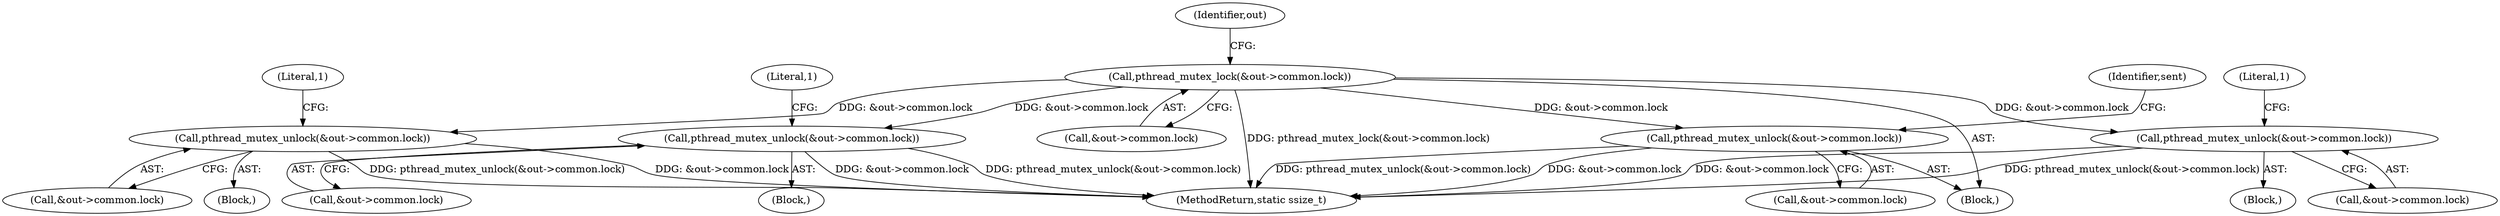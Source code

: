 digraph "0_Android_472271b153c5dc53c28beac55480a8d8434b2d5c_4@API" {
"1000122" [label="(Call,pthread_mutex_lock(&out->common.lock))"];
"1000140" [label="(Call,pthread_mutex_unlock(&out->common.lock))"];
"1000191" [label="(Call,pthread_mutex_unlock(&out->common.lock))"];
"1000213" [label="(Call,pthread_mutex_unlock(&out->common.lock))"];
"1000223" [label="(Call,pthread_mutex_unlock(&out->common.lock))"];
"1000210" [label="(Block,)"];
"1000133" [label="(Identifier,out)"];
"1000200" [label="(Literal,1)"];
"1000224" [label="(Call,&out->common.lock)"];
"1000122" [label="(Call,pthread_mutex_lock(&out->common.lock))"];
"1000123" [label="(Call,&out->common.lock)"];
"1000302" [label="(MethodReturn,static ssize_t)"];
"1000175" [label="(Block,)"];
"1000223" [label="(Call,pthread_mutex_unlock(&out->common.lock))"];
"1000106" [label="(Block,)"];
"1000137" [label="(Block,)"];
"1000140" [label="(Call,pthread_mutex_unlock(&out->common.lock))"];
"1000222" [label="(Literal,1)"];
"1000191" [label="(Call,pthread_mutex_unlock(&out->common.lock))"];
"1000213" [label="(Call,pthread_mutex_unlock(&out->common.lock))"];
"1000141" [label="(Call,&out->common.lock)"];
"1000214" [label="(Call,&out->common.lock)"];
"1000231" [label="(Identifier,sent)"];
"1000149" [label="(Literal,1)"];
"1000192" [label="(Call,&out->common.lock)"];
"1000122" -> "1000106"  [label="AST: "];
"1000122" -> "1000123"  [label="CFG: "];
"1000123" -> "1000122"  [label="AST: "];
"1000133" -> "1000122"  [label="CFG: "];
"1000122" -> "1000302"  [label="DDG: pthread_mutex_lock(&out->common.lock)"];
"1000122" -> "1000140"  [label="DDG: &out->common.lock"];
"1000122" -> "1000191"  [label="DDG: &out->common.lock"];
"1000122" -> "1000213"  [label="DDG: &out->common.lock"];
"1000122" -> "1000223"  [label="DDG: &out->common.lock"];
"1000140" -> "1000137"  [label="AST: "];
"1000140" -> "1000141"  [label="CFG: "];
"1000141" -> "1000140"  [label="AST: "];
"1000149" -> "1000140"  [label="CFG: "];
"1000140" -> "1000302"  [label="DDG: &out->common.lock"];
"1000140" -> "1000302"  [label="DDG: pthread_mutex_unlock(&out->common.lock)"];
"1000191" -> "1000175"  [label="AST: "];
"1000191" -> "1000192"  [label="CFG: "];
"1000192" -> "1000191"  [label="AST: "];
"1000200" -> "1000191"  [label="CFG: "];
"1000191" -> "1000302"  [label="DDG: pthread_mutex_unlock(&out->common.lock)"];
"1000191" -> "1000302"  [label="DDG: &out->common.lock"];
"1000213" -> "1000210"  [label="AST: "];
"1000213" -> "1000214"  [label="CFG: "];
"1000214" -> "1000213"  [label="AST: "];
"1000222" -> "1000213"  [label="CFG: "];
"1000213" -> "1000302"  [label="DDG: &out->common.lock"];
"1000213" -> "1000302"  [label="DDG: pthread_mutex_unlock(&out->common.lock)"];
"1000223" -> "1000106"  [label="AST: "];
"1000223" -> "1000224"  [label="CFG: "];
"1000224" -> "1000223"  [label="AST: "];
"1000231" -> "1000223"  [label="CFG: "];
"1000223" -> "1000302"  [label="DDG: pthread_mutex_unlock(&out->common.lock)"];
"1000223" -> "1000302"  [label="DDG: &out->common.lock"];
}
